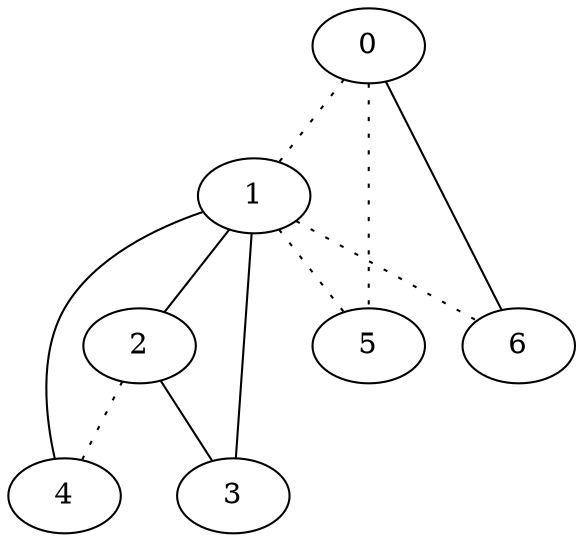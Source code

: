 graph {
a0[label=0];
a1[label=1];
a2[label=2];
a3[label=3];
a4[label=4];
a5[label=5];
a6[label=6];
a0 -- a1 [style=dotted];
a0 -- a5 [style=dotted];
a0 -- a6;
a1 -- a2;
a1 -- a3;
a1 -- a4;
a1 -- a5 [style=dotted];
a1 -- a6 [style=dotted];
a2 -- a3;
a2 -- a4 [style=dotted];
}

